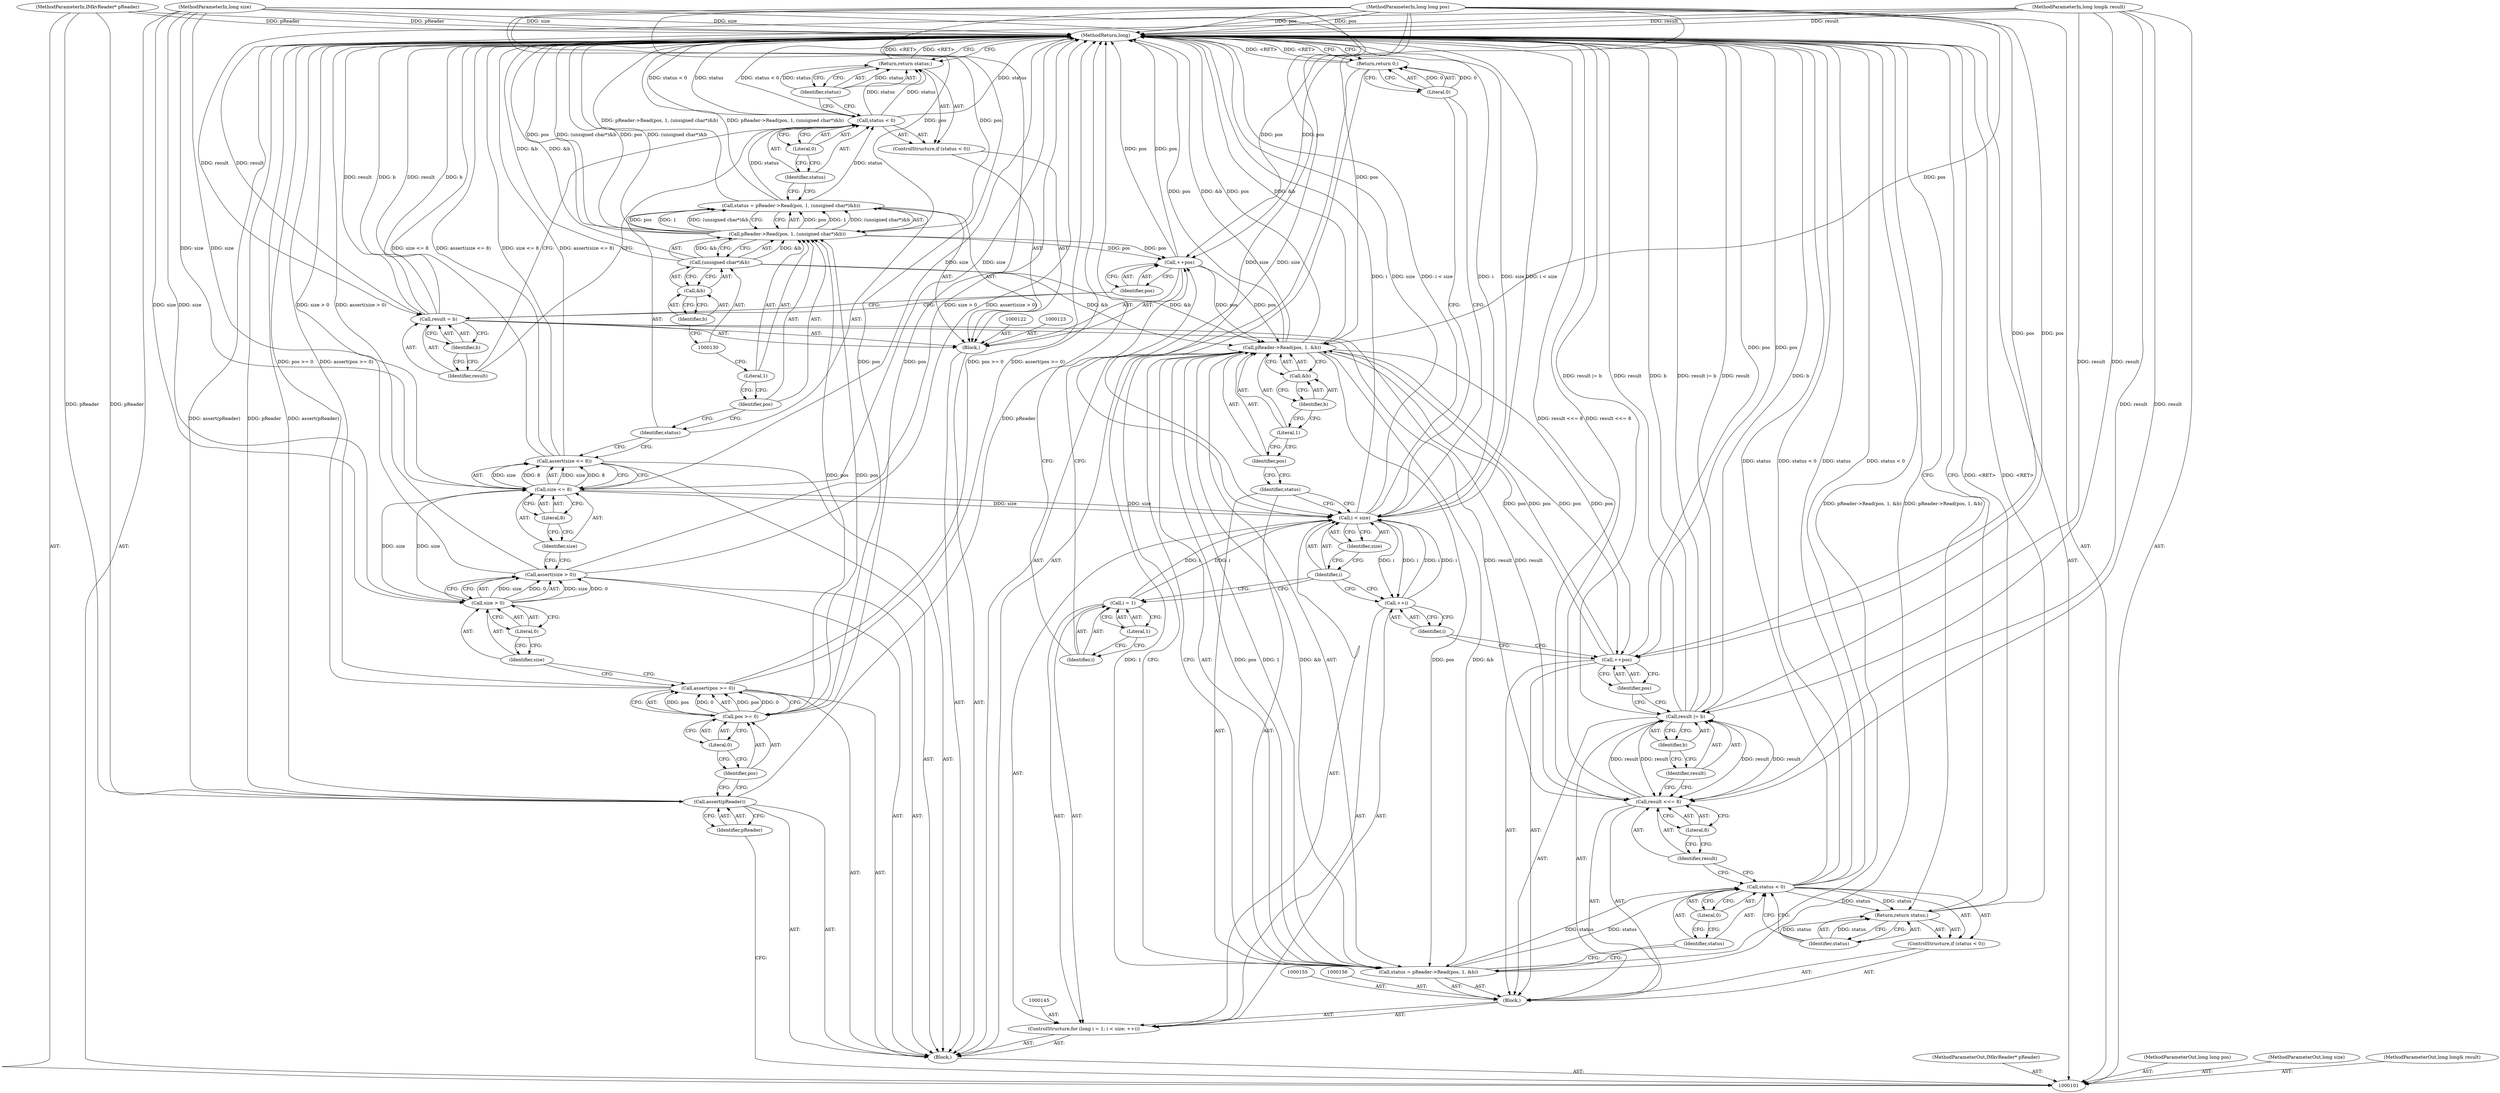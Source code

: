 digraph "1_Android_04839626ed859623901ebd3a5fd483982186b59d_210" {
"1000180" [label="(MethodReturn,long)"];
"1000118" [label="(Call,size <= 8)"];
"1000119" [label="(Identifier,size)"];
"1000120" [label="(Literal,8)"];
"1000117" [label="(Call,assert(size <= 8))"];
"1000124" [label="(Call,status = pReader->Read(pos, 1, (unsigned char*)&b))"];
"1000125" [label="(Identifier,status)"];
"1000126" [label="(Call,pReader->Read(pos, 1, (unsigned char*)&b))"];
"1000127" [label="(Identifier,pos)"];
"1000128" [label="(Literal,1)"];
"1000129" [label="(Call,(unsigned char*)&b)"];
"1000131" [label="(Call,&b)"];
"1000132" [label="(Identifier,b)"];
"1000121" [label="(Block,)"];
"1000134" [label="(Call,status < 0)"];
"1000135" [label="(Identifier,status)"];
"1000136" [label="(Literal,0)"];
"1000133" [label="(ControlStructure,if (status < 0))"];
"1000137" [label="(Return,return status;)"];
"1000138" [label="(Identifier,status)"];
"1000102" [label="(MethodParameterIn,IMkvReader* pReader)"];
"1000249" [label="(MethodParameterOut,IMkvReader* pReader)"];
"1000141" [label="(Identifier,b)"];
"1000139" [label="(Call,result = b)"];
"1000140" [label="(Identifier,result)"];
"1000143" [label="(Identifier,pos)"];
"1000142" [label="(Call,++pos)"];
"1000146" [label="(Call,i = 1)"];
"1000147" [label="(Identifier,i)"];
"1000148" [label="(Literal,1)"];
"1000149" [label="(Call,i < size)"];
"1000150" [label="(Identifier,i)"];
"1000151" [label="(Identifier,size)"];
"1000152" [label="(Call,++i)"];
"1000153" [label="(Identifier,i)"];
"1000144" [label="(ControlStructure,for (long i = 1; i < size; ++i))"];
"1000157" [label="(Call,status = pReader->Read(pos, 1, &b))"];
"1000158" [label="(Identifier,status)"];
"1000159" [label="(Call,pReader->Read(pos, 1, &b))"];
"1000160" [label="(Identifier,pos)"];
"1000161" [label="(Literal,1)"];
"1000162" [label="(Call,&b)"];
"1000163" [label="(Identifier,b)"];
"1000154" [label="(Block,)"];
"1000165" [label="(Call,status < 0)"];
"1000166" [label="(Identifier,status)"];
"1000167" [label="(Literal,0)"];
"1000164" [label="(ControlStructure,if (status < 0))"];
"1000103" [label="(MethodParameterIn,long long pos)"];
"1000250" [label="(MethodParameterOut,long long pos)"];
"1000168" [label="(Return,return status;)"];
"1000169" [label="(Identifier,status)"];
"1000172" [label="(Literal,8)"];
"1000170" [label="(Call,result <<= 8)"];
"1000171" [label="(Identifier,result)"];
"1000175" [label="(Identifier,b)"];
"1000173" [label="(Call,result |= b)"];
"1000174" [label="(Identifier,result)"];
"1000177" [label="(Identifier,pos)"];
"1000176" [label="(Call,++pos)"];
"1000179" [label="(Literal,0)"];
"1000178" [label="(Return,return 0;)"];
"1000104" [label="(MethodParameterIn,long size)"];
"1000251" [label="(MethodParameterOut,long size)"];
"1000105" [label="(MethodParameterIn,long long& result)"];
"1000252" [label="(MethodParameterOut,long long& result)"];
"1000106" [label="(Block,)"];
"1000108" [label="(Identifier,pReader)"];
"1000107" [label="(Call,assert(pReader))"];
"1000110" [label="(Call,pos >= 0)"];
"1000111" [label="(Identifier,pos)"];
"1000112" [label="(Literal,0)"];
"1000109" [label="(Call,assert(pos >= 0))"];
"1000114" [label="(Call,size > 0)"];
"1000115" [label="(Identifier,size)"];
"1000116" [label="(Literal,0)"];
"1000113" [label="(Call,assert(size > 0))"];
"1000180" -> "1000101"  [label="AST: "];
"1000180" -> "1000137"  [label="CFG: "];
"1000180" -> "1000168"  [label="CFG: "];
"1000180" -> "1000178"  [label="CFG: "];
"1000168" -> "1000180"  [label="DDG: <RET>"];
"1000178" -> "1000180"  [label="DDG: <RET>"];
"1000137" -> "1000180"  [label="DDG: <RET>"];
"1000124" -> "1000180"  [label="DDG: pReader->Read(pos, 1, (unsigned char*)&b)"];
"1000107" -> "1000180"  [label="DDG: pReader"];
"1000107" -> "1000180"  [label="DDG: assert(pReader)"];
"1000104" -> "1000180"  [label="DDG: size"];
"1000105" -> "1000180"  [label="DDG: result"];
"1000126" -> "1000180"  [label="DDG: pos"];
"1000126" -> "1000180"  [label="DDG: (unsigned char*)&b"];
"1000117" -> "1000180"  [label="DDG: size <= 8"];
"1000117" -> "1000180"  [label="DDG: assert(size <= 8)"];
"1000102" -> "1000180"  [label="DDG: pReader"];
"1000142" -> "1000180"  [label="DDG: pos"];
"1000118" -> "1000180"  [label="DDG: size"];
"1000157" -> "1000180"  [label="DDG: pReader->Read(pos, 1, &b)"];
"1000149" -> "1000180"  [label="DDG: size"];
"1000149" -> "1000180"  [label="DDG: i < size"];
"1000149" -> "1000180"  [label="DDG: i"];
"1000113" -> "1000180"  [label="DDG: size > 0"];
"1000113" -> "1000180"  [label="DDG: assert(size > 0)"];
"1000159" -> "1000180"  [label="DDG: pos"];
"1000159" -> "1000180"  [label="DDG: &b"];
"1000139" -> "1000180"  [label="DDG: b"];
"1000139" -> "1000180"  [label="DDG: result"];
"1000165" -> "1000180"  [label="DDG: status"];
"1000165" -> "1000180"  [label="DDG: status < 0"];
"1000103" -> "1000180"  [label="DDG: pos"];
"1000134" -> "1000180"  [label="DDG: status < 0"];
"1000134" -> "1000180"  [label="DDG: status"];
"1000109" -> "1000180"  [label="DDG: pos >= 0"];
"1000109" -> "1000180"  [label="DDG: assert(pos >= 0)"];
"1000173" -> "1000180"  [label="DDG: result |= b"];
"1000173" -> "1000180"  [label="DDG: result"];
"1000173" -> "1000180"  [label="DDG: b"];
"1000176" -> "1000180"  [label="DDG: pos"];
"1000170" -> "1000180"  [label="DDG: result <<= 8"];
"1000129" -> "1000180"  [label="DDG: &b"];
"1000118" -> "1000117"  [label="AST: "];
"1000118" -> "1000120"  [label="CFG: "];
"1000119" -> "1000118"  [label="AST: "];
"1000120" -> "1000118"  [label="AST: "];
"1000117" -> "1000118"  [label="CFG: "];
"1000118" -> "1000180"  [label="DDG: size"];
"1000118" -> "1000117"  [label="DDG: size"];
"1000118" -> "1000117"  [label="DDG: 8"];
"1000114" -> "1000118"  [label="DDG: size"];
"1000104" -> "1000118"  [label="DDG: size"];
"1000118" -> "1000149"  [label="DDG: size"];
"1000119" -> "1000118"  [label="AST: "];
"1000119" -> "1000113"  [label="CFG: "];
"1000120" -> "1000119"  [label="CFG: "];
"1000120" -> "1000118"  [label="AST: "];
"1000120" -> "1000119"  [label="CFG: "];
"1000118" -> "1000120"  [label="CFG: "];
"1000117" -> "1000106"  [label="AST: "];
"1000117" -> "1000118"  [label="CFG: "];
"1000118" -> "1000117"  [label="AST: "];
"1000125" -> "1000117"  [label="CFG: "];
"1000117" -> "1000180"  [label="DDG: size <= 8"];
"1000117" -> "1000180"  [label="DDG: assert(size <= 8)"];
"1000118" -> "1000117"  [label="DDG: size"];
"1000118" -> "1000117"  [label="DDG: 8"];
"1000124" -> "1000121"  [label="AST: "];
"1000124" -> "1000126"  [label="CFG: "];
"1000125" -> "1000124"  [label="AST: "];
"1000126" -> "1000124"  [label="AST: "];
"1000135" -> "1000124"  [label="CFG: "];
"1000124" -> "1000180"  [label="DDG: pReader->Read(pos, 1, (unsigned char*)&b)"];
"1000126" -> "1000124"  [label="DDG: pos"];
"1000126" -> "1000124"  [label="DDG: 1"];
"1000126" -> "1000124"  [label="DDG: (unsigned char*)&b"];
"1000124" -> "1000134"  [label="DDG: status"];
"1000125" -> "1000124"  [label="AST: "];
"1000125" -> "1000117"  [label="CFG: "];
"1000127" -> "1000125"  [label="CFG: "];
"1000126" -> "1000124"  [label="AST: "];
"1000126" -> "1000129"  [label="CFG: "];
"1000127" -> "1000126"  [label="AST: "];
"1000128" -> "1000126"  [label="AST: "];
"1000129" -> "1000126"  [label="AST: "];
"1000124" -> "1000126"  [label="CFG: "];
"1000126" -> "1000180"  [label="DDG: pos"];
"1000126" -> "1000180"  [label="DDG: (unsigned char*)&b"];
"1000126" -> "1000124"  [label="DDG: pos"];
"1000126" -> "1000124"  [label="DDG: 1"];
"1000126" -> "1000124"  [label="DDG: (unsigned char*)&b"];
"1000110" -> "1000126"  [label="DDG: pos"];
"1000103" -> "1000126"  [label="DDG: pos"];
"1000129" -> "1000126"  [label="DDG: &b"];
"1000126" -> "1000142"  [label="DDG: pos"];
"1000127" -> "1000126"  [label="AST: "];
"1000127" -> "1000125"  [label="CFG: "];
"1000128" -> "1000127"  [label="CFG: "];
"1000128" -> "1000126"  [label="AST: "];
"1000128" -> "1000127"  [label="CFG: "];
"1000130" -> "1000128"  [label="CFG: "];
"1000129" -> "1000126"  [label="AST: "];
"1000129" -> "1000131"  [label="CFG: "];
"1000130" -> "1000129"  [label="AST: "];
"1000131" -> "1000129"  [label="AST: "];
"1000126" -> "1000129"  [label="CFG: "];
"1000129" -> "1000180"  [label="DDG: &b"];
"1000129" -> "1000126"  [label="DDG: &b"];
"1000129" -> "1000159"  [label="DDG: &b"];
"1000131" -> "1000129"  [label="AST: "];
"1000131" -> "1000132"  [label="CFG: "];
"1000132" -> "1000131"  [label="AST: "];
"1000129" -> "1000131"  [label="CFG: "];
"1000132" -> "1000131"  [label="AST: "];
"1000132" -> "1000130"  [label="CFG: "];
"1000131" -> "1000132"  [label="CFG: "];
"1000121" -> "1000106"  [label="AST: "];
"1000122" -> "1000121"  [label="AST: "];
"1000123" -> "1000121"  [label="AST: "];
"1000124" -> "1000121"  [label="AST: "];
"1000133" -> "1000121"  [label="AST: "];
"1000139" -> "1000121"  [label="AST: "];
"1000142" -> "1000121"  [label="AST: "];
"1000134" -> "1000133"  [label="AST: "];
"1000134" -> "1000136"  [label="CFG: "];
"1000135" -> "1000134"  [label="AST: "];
"1000136" -> "1000134"  [label="AST: "];
"1000138" -> "1000134"  [label="CFG: "];
"1000140" -> "1000134"  [label="CFG: "];
"1000134" -> "1000180"  [label="DDG: status < 0"];
"1000134" -> "1000180"  [label="DDG: status"];
"1000124" -> "1000134"  [label="DDG: status"];
"1000134" -> "1000137"  [label="DDG: status"];
"1000135" -> "1000134"  [label="AST: "];
"1000135" -> "1000124"  [label="CFG: "];
"1000136" -> "1000135"  [label="CFG: "];
"1000136" -> "1000134"  [label="AST: "];
"1000136" -> "1000135"  [label="CFG: "];
"1000134" -> "1000136"  [label="CFG: "];
"1000133" -> "1000121"  [label="AST: "];
"1000134" -> "1000133"  [label="AST: "];
"1000137" -> "1000133"  [label="AST: "];
"1000137" -> "1000133"  [label="AST: "];
"1000137" -> "1000138"  [label="CFG: "];
"1000138" -> "1000137"  [label="AST: "];
"1000180" -> "1000137"  [label="CFG: "];
"1000137" -> "1000180"  [label="DDG: <RET>"];
"1000138" -> "1000137"  [label="DDG: status"];
"1000134" -> "1000137"  [label="DDG: status"];
"1000138" -> "1000137"  [label="AST: "];
"1000138" -> "1000134"  [label="CFG: "];
"1000137" -> "1000138"  [label="CFG: "];
"1000138" -> "1000137"  [label="DDG: status"];
"1000102" -> "1000101"  [label="AST: "];
"1000102" -> "1000180"  [label="DDG: pReader"];
"1000102" -> "1000107"  [label="DDG: pReader"];
"1000249" -> "1000101"  [label="AST: "];
"1000141" -> "1000139"  [label="AST: "];
"1000141" -> "1000140"  [label="CFG: "];
"1000139" -> "1000141"  [label="CFG: "];
"1000139" -> "1000121"  [label="AST: "];
"1000139" -> "1000141"  [label="CFG: "];
"1000140" -> "1000139"  [label="AST: "];
"1000141" -> "1000139"  [label="AST: "];
"1000143" -> "1000139"  [label="CFG: "];
"1000139" -> "1000180"  [label="DDG: b"];
"1000139" -> "1000180"  [label="DDG: result"];
"1000105" -> "1000139"  [label="DDG: result"];
"1000139" -> "1000170"  [label="DDG: result"];
"1000140" -> "1000139"  [label="AST: "];
"1000140" -> "1000134"  [label="CFG: "];
"1000141" -> "1000140"  [label="CFG: "];
"1000143" -> "1000142"  [label="AST: "];
"1000143" -> "1000139"  [label="CFG: "];
"1000142" -> "1000143"  [label="CFG: "];
"1000142" -> "1000121"  [label="AST: "];
"1000142" -> "1000143"  [label="CFG: "];
"1000143" -> "1000142"  [label="AST: "];
"1000147" -> "1000142"  [label="CFG: "];
"1000142" -> "1000180"  [label="DDG: pos"];
"1000126" -> "1000142"  [label="DDG: pos"];
"1000103" -> "1000142"  [label="DDG: pos"];
"1000142" -> "1000159"  [label="DDG: pos"];
"1000146" -> "1000144"  [label="AST: "];
"1000146" -> "1000148"  [label="CFG: "];
"1000147" -> "1000146"  [label="AST: "];
"1000148" -> "1000146"  [label="AST: "];
"1000150" -> "1000146"  [label="CFG: "];
"1000146" -> "1000149"  [label="DDG: i"];
"1000147" -> "1000146"  [label="AST: "];
"1000147" -> "1000142"  [label="CFG: "];
"1000148" -> "1000147"  [label="CFG: "];
"1000148" -> "1000146"  [label="AST: "];
"1000148" -> "1000147"  [label="CFG: "];
"1000146" -> "1000148"  [label="CFG: "];
"1000149" -> "1000144"  [label="AST: "];
"1000149" -> "1000151"  [label="CFG: "];
"1000150" -> "1000149"  [label="AST: "];
"1000151" -> "1000149"  [label="AST: "];
"1000158" -> "1000149"  [label="CFG: "];
"1000179" -> "1000149"  [label="CFG: "];
"1000149" -> "1000180"  [label="DDG: size"];
"1000149" -> "1000180"  [label="DDG: i < size"];
"1000149" -> "1000180"  [label="DDG: i"];
"1000152" -> "1000149"  [label="DDG: i"];
"1000146" -> "1000149"  [label="DDG: i"];
"1000118" -> "1000149"  [label="DDG: size"];
"1000104" -> "1000149"  [label="DDG: size"];
"1000149" -> "1000152"  [label="DDG: i"];
"1000150" -> "1000149"  [label="AST: "];
"1000150" -> "1000146"  [label="CFG: "];
"1000150" -> "1000152"  [label="CFG: "];
"1000151" -> "1000150"  [label="CFG: "];
"1000151" -> "1000149"  [label="AST: "];
"1000151" -> "1000150"  [label="CFG: "];
"1000149" -> "1000151"  [label="CFG: "];
"1000152" -> "1000144"  [label="AST: "];
"1000152" -> "1000153"  [label="CFG: "];
"1000153" -> "1000152"  [label="AST: "];
"1000150" -> "1000152"  [label="CFG: "];
"1000152" -> "1000149"  [label="DDG: i"];
"1000149" -> "1000152"  [label="DDG: i"];
"1000153" -> "1000152"  [label="AST: "];
"1000153" -> "1000176"  [label="CFG: "];
"1000152" -> "1000153"  [label="CFG: "];
"1000144" -> "1000106"  [label="AST: "];
"1000145" -> "1000144"  [label="AST: "];
"1000146" -> "1000144"  [label="AST: "];
"1000149" -> "1000144"  [label="AST: "];
"1000152" -> "1000144"  [label="AST: "];
"1000154" -> "1000144"  [label="AST: "];
"1000157" -> "1000154"  [label="AST: "];
"1000157" -> "1000159"  [label="CFG: "];
"1000158" -> "1000157"  [label="AST: "];
"1000159" -> "1000157"  [label="AST: "];
"1000166" -> "1000157"  [label="CFG: "];
"1000157" -> "1000180"  [label="DDG: pReader->Read(pos, 1, &b)"];
"1000159" -> "1000157"  [label="DDG: pos"];
"1000159" -> "1000157"  [label="DDG: 1"];
"1000159" -> "1000157"  [label="DDG: &b"];
"1000157" -> "1000165"  [label="DDG: status"];
"1000158" -> "1000157"  [label="AST: "];
"1000158" -> "1000149"  [label="CFG: "];
"1000160" -> "1000158"  [label="CFG: "];
"1000159" -> "1000157"  [label="AST: "];
"1000159" -> "1000162"  [label="CFG: "];
"1000160" -> "1000159"  [label="AST: "];
"1000161" -> "1000159"  [label="AST: "];
"1000162" -> "1000159"  [label="AST: "];
"1000157" -> "1000159"  [label="CFG: "];
"1000159" -> "1000180"  [label="DDG: pos"];
"1000159" -> "1000180"  [label="DDG: &b"];
"1000159" -> "1000157"  [label="DDG: pos"];
"1000159" -> "1000157"  [label="DDG: 1"];
"1000159" -> "1000157"  [label="DDG: &b"];
"1000142" -> "1000159"  [label="DDG: pos"];
"1000176" -> "1000159"  [label="DDG: pos"];
"1000103" -> "1000159"  [label="DDG: pos"];
"1000129" -> "1000159"  [label="DDG: &b"];
"1000159" -> "1000176"  [label="DDG: pos"];
"1000160" -> "1000159"  [label="AST: "];
"1000160" -> "1000158"  [label="CFG: "];
"1000161" -> "1000160"  [label="CFG: "];
"1000161" -> "1000159"  [label="AST: "];
"1000161" -> "1000160"  [label="CFG: "];
"1000163" -> "1000161"  [label="CFG: "];
"1000162" -> "1000159"  [label="AST: "];
"1000162" -> "1000163"  [label="CFG: "];
"1000163" -> "1000162"  [label="AST: "];
"1000159" -> "1000162"  [label="CFG: "];
"1000163" -> "1000162"  [label="AST: "];
"1000163" -> "1000161"  [label="CFG: "];
"1000162" -> "1000163"  [label="CFG: "];
"1000154" -> "1000144"  [label="AST: "];
"1000155" -> "1000154"  [label="AST: "];
"1000156" -> "1000154"  [label="AST: "];
"1000157" -> "1000154"  [label="AST: "];
"1000164" -> "1000154"  [label="AST: "];
"1000170" -> "1000154"  [label="AST: "];
"1000173" -> "1000154"  [label="AST: "];
"1000176" -> "1000154"  [label="AST: "];
"1000165" -> "1000164"  [label="AST: "];
"1000165" -> "1000167"  [label="CFG: "];
"1000166" -> "1000165"  [label="AST: "];
"1000167" -> "1000165"  [label="AST: "];
"1000169" -> "1000165"  [label="CFG: "];
"1000171" -> "1000165"  [label="CFG: "];
"1000165" -> "1000180"  [label="DDG: status"];
"1000165" -> "1000180"  [label="DDG: status < 0"];
"1000157" -> "1000165"  [label="DDG: status"];
"1000165" -> "1000168"  [label="DDG: status"];
"1000166" -> "1000165"  [label="AST: "];
"1000166" -> "1000157"  [label="CFG: "];
"1000167" -> "1000166"  [label="CFG: "];
"1000167" -> "1000165"  [label="AST: "];
"1000167" -> "1000166"  [label="CFG: "];
"1000165" -> "1000167"  [label="CFG: "];
"1000164" -> "1000154"  [label="AST: "];
"1000165" -> "1000164"  [label="AST: "];
"1000168" -> "1000164"  [label="AST: "];
"1000103" -> "1000101"  [label="AST: "];
"1000103" -> "1000180"  [label="DDG: pos"];
"1000103" -> "1000110"  [label="DDG: pos"];
"1000103" -> "1000126"  [label="DDG: pos"];
"1000103" -> "1000142"  [label="DDG: pos"];
"1000103" -> "1000159"  [label="DDG: pos"];
"1000103" -> "1000176"  [label="DDG: pos"];
"1000250" -> "1000101"  [label="AST: "];
"1000168" -> "1000164"  [label="AST: "];
"1000168" -> "1000169"  [label="CFG: "];
"1000169" -> "1000168"  [label="AST: "];
"1000180" -> "1000168"  [label="CFG: "];
"1000168" -> "1000180"  [label="DDG: <RET>"];
"1000169" -> "1000168"  [label="DDG: status"];
"1000165" -> "1000168"  [label="DDG: status"];
"1000169" -> "1000168"  [label="AST: "];
"1000169" -> "1000165"  [label="CFG: "];
"1000168" -> "1000169"  [label="CFG: "];
"1000169" -> "1000168"  [label="DDG: status"];
"1000172" -> "1000170"  [label="AST: "];
"1000172" -> "1000171"  [label="CFG: "];
"1000170" -> "1000172"  [label="CFG: "];
"1000170" -> "1000154"  [label="AST: "];
"1000170" -> "1000172"  [label="CFG: "];
"1000171" -> "1000170"  [label="AST: "];
"1000172" -> "1000170"  [label="AST: "];
"1000174" -> "1000170"  [label="CFG: "];
"1000170" -> "1000180"  [label="DDG: result <<= 8"];
"1000139" -> "1000170"  [label="DDG: result"];
"1000173" -> "1000170"  [label="DDG: result"];
"1000105" -> "1000170"  [label="DDG: result"];
"1000170" -> "1000173"  [label="DDG: result"];
"1000171" -> "1000170"  [label="AST: "];
"1000171" -> "1000165"  [label="CFG: "];
"1000172" -> "1000171"  [label="CFG: "];
"1000175" -> "1000173"  [label="AST: "];
"1000175" -> "1000174"  [label="CFG: "];
"1000173" -> "1000175"  [label="CFG: "];
"1000173" -> "1000154"  [label="AST: "];
"1000173" -> "1000175"  [label="CFG: "];
"1000174" -> "1000173"  [label="AST: "];
"1000175" -> "1000173"  [label="AST: "];
"1000177" -> "1000173"  [label="CFG: "];
"1000173" -> "1000180"  [label="DDG: result |= b"];
"1000173" -> "1000180"  [label="DDG: result"];
"1000173" -> "1000180"  [label="DDG: b"];
"1000173" -> "1000170"  [label="DDG: result"];
"1000170" -> "1000173"  [label="DDG: result"];
"1000105" -> "1000173"  [label="DDG: result"];
"1000174" -> "1000173"  [label="AST: "];
"1000174" -> "1000170"  [label="CFG: "];
"1000175" -> "1000174"  [label="CFG: "];
"1000177" -> "1000176"  [label="AST: "];
"1000177" -> "1000173"  [label="CFG: "];
"1000176" -> "1000177"  [label="CFG: "];
"1000176" -> "1000154"  [label="AST: "];
"1000176" -> "1000177"  [label="CFG: "];
"1000177" -> "1000176"  [label="AST: "];
"1000153" -> "1000176"  [label="CFG: "];
"1000176" -> "1000180"  [label="DDG: pos"];
"1000176" -> "1000159"  [label="DDG: pos"];
"1000159" -> "1000176"  [label="DDG: pos"];
"1000103" -> "1000176"  [label="DDG: pos"];
"1000179" -> "1000178"  [label="AST: "];
"1000179" -> "1000149"  [label="CFG: "];
"1000178" -> "1000179"  [label="CFG: "];
"1000179" -> "1000178"  [label="DDG: 0"];
"1000178" -> "1000106"  [label="AST: "];
"1000178" -> "1000179"  [label="CFG: "];
"1000179" -> "1000178"  [label="AST: "];
"1000180" -> "1000178"  [label="CFG: "];
"1000178" -> "1000180"  [label="DDG: <RET>"];
"1000179" -> "1000178"  [label="DDG: 0"];
"1000104" -> "1000101"  [label="AST: "];
"1000104" -> "1000180"  [label="DDG: size"];
"1000104" -> "1000114"  [label="DDG: size"];
"1000104" -> "1000118"  [label="DDG: size"];
"1000104" -> "1000149"  [label="DDG: size"];
"1000251" -> "1000101"  [label="AST: "];
"1000105" -> "1000101"  [label="AST: "];
"1000105" -> "1000180"  [label="DDG: result"];
"1000105" -> "1000139"  [label="DDG: result"];
"1000105" -> "1000170"  [label="DDG: result"];
"1000105" -> "1000173"  [label="DDG: result"];
"1000252" -> "1000101"  [label="AST: "];
"1000106" -> "1000101"  [label="AST: "];
"1000107" -> "1000106"  [label="AST: "];
"1000109" -> "1000106"  [label="AST: "];
"1000113" -> "1000106"  [label="AST: "];
"1000117" -> "1000106"  [label="AST: "];
"1000121" -> "1000106"  [label="AST: "];
"1000144" -> "1000106"  [label="AST: "];
"1000178" -> "1000106"  [label="AST: "];
"1000108" -> "1000107"  [label="AST: "];
"1000108" -> "1000101"  [label="CFG: "];
"1000107" -> "1000108"  [label="CFG: "];
"1000107" -> "1000106"  [label="AST: "];
"1000107" -> "1000108"  [label="CFG: "];
"1000108" -> "1000107"  [label="AST: "];
"1000111" -> "1000107"  [label="CFG: "];
"1000107" -> "1000180"  [label="DDG: pReader"];
"1000107" -> "1000180"  [label="DDG: assert(pReader)"];
"1000102" -> "1000107"  [label="DDG: pReader"];
"1000110" -> "1000109"  [label="AST: "];
"1000110" -> "1000112"  [label="CFG: "];
"1000111" -> "1000110"  [label="AST: "];
"1000112" -> "1000110"  [label="AST: "];
"1000109" -> "1000110"  [label="CFG: "];
"1000110" -> "1000109"  [label="DDG: pos"];
"1000110" -> "1000109"  [label="DDG: 0"];
"1000103" -> "1000110"  [label="DDG: pos"];
"1000110" -> "1000126"  [label="DDG: pos"];
"1000111" -> "1000110"  [label="AST: "];
"1000111" -> "1000107"  [label="CFG: "];
"1000112" -> "1000111"  [label="CFG: "];
"1000112" -> "1000110"  [label="AST: "];
"1000112" -> "1000111"  [label="CFG: "];
"1000110" -> "1000112"  [label="CFG: "];
"1000109" -> "1000106"  [label="AST: "];
"1000109" -> "1000110"  [label="CFG: "];
"1000110" -> "1000109"  [label="AST: "];
"1000115" -> "1000109"  [label="CFG: "];
"1000109" -> "1000180"  [label="DDG: pos >= 0"];
"1000109" -> "1000180"  [label="DDG: assert(pos >= 0)"];
"1000110" -> "1000109"  [label="DDG: pos"];
"1000110" -> "1000109"  [label="DDG: 0"];
"1000114" -> "1000113"  [label="AST: "];
"1000114" -> "1000116"  [label="CFG: "];
"1000115" -> "1000114"  [label="AST: "];
"1000116" -> "1000114"  [label="AST: "];
"1000113" -> "1000114"  [label="CFG: "];
"1000114" -> "1000113"  [label="DDG: size"];
"1000114" -> "1000113"  [label="DDG: 0"];
"1000104" -> "1000114"  [label="DDG: size"];
"1000114" -> "1000118"  [label="DDG: size"];
"1000115" -> "1000114"  [label="AST: "];
"1000115" -> "1000109"  [label="CFG: "];
"1000116" -> "1000115"  [label="CFG: "];
"1000116" -> "1000114"  [label="AST: "];
"1000116" -> "1000115"  [label="CFG: "];
"1000114" -> "1000116"  [label="CFG: "];
"1000113" -> "1000106"  [label="AST: "];
"1000113" -> "1000114"  [label="CFG: "];
"1000114" -> "1000113"  [label="AST: "];
"1000119" -> "1000113"  [label="CFG: "];
"1000113" -> "1000180"  [label="DDG: size > 0"];
"1000113" -> "1000180"  [label="DDG: assert(size > 0)"];
"1000114" -> "1000113"  [label="DDG: size"];
"1000114" -> "1000113"  [label="DDG: 0"];
}
